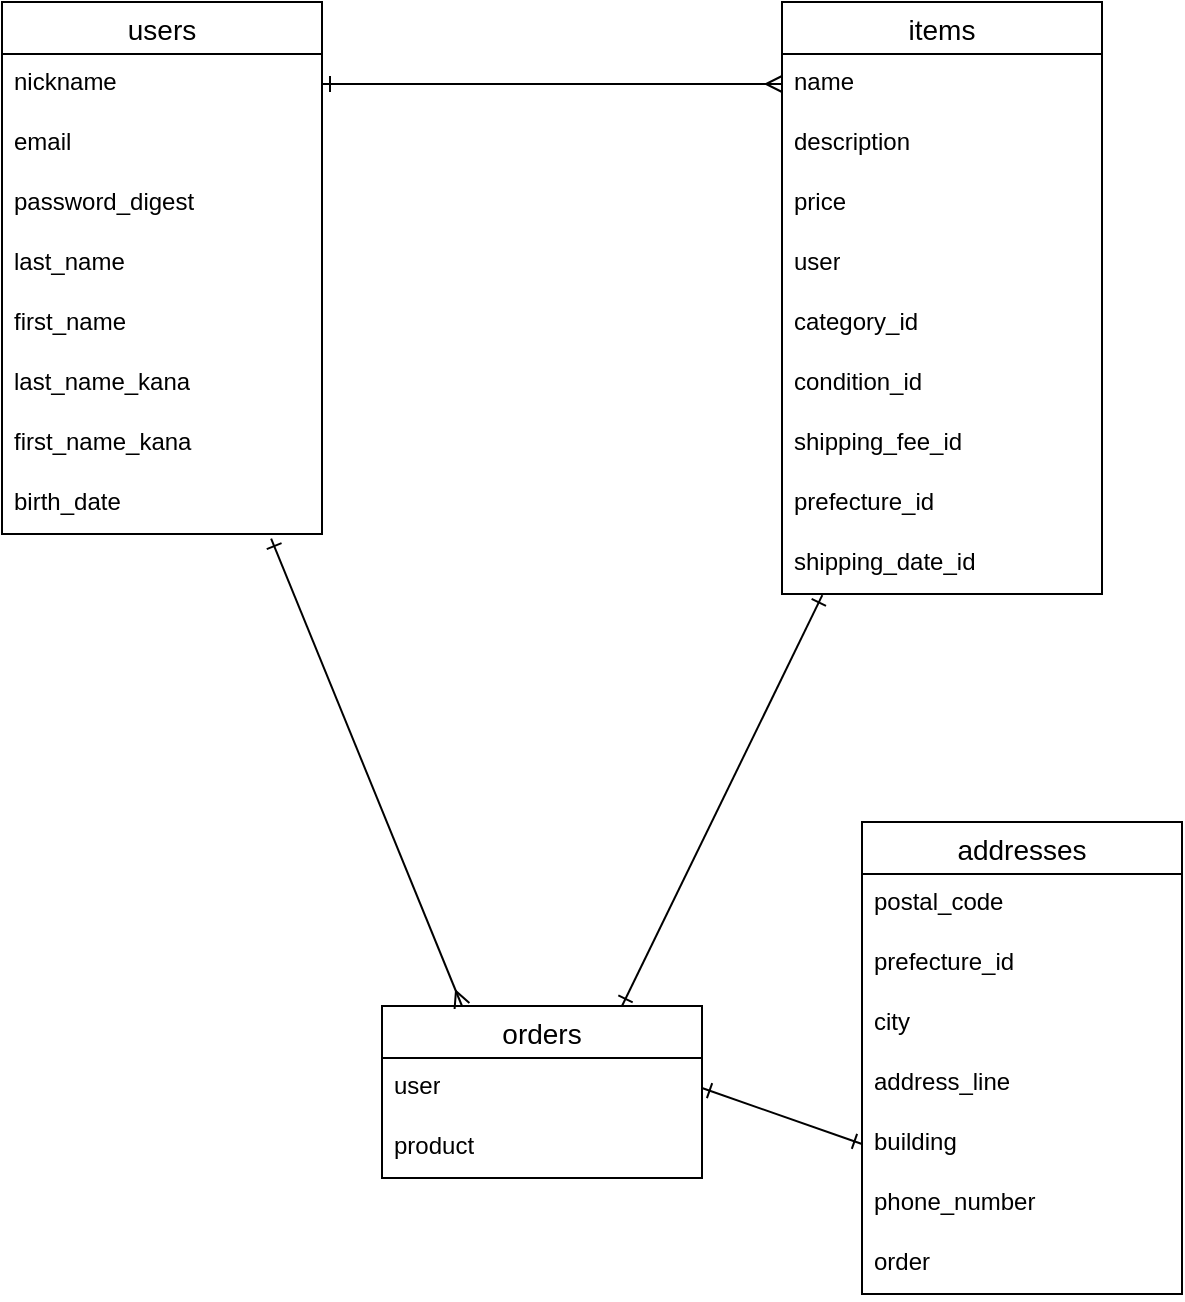 <mxfile>
    <diagram id="xkM_C2LeSFw3h4HvvTWp" name="ページ1">
        <mxGraphModel dx="244" dy="544" grid="1" gridSize="10" guides="1" tooltips="1" connect="1" arrows="1" fold="1" page="1" pageScale="1" pageWidth="827" pageHeight="1169" math="0" shadow="0">
            <root>
                <mxCell id="0"/>
                <mxCell id="1" parent="0"/>
                <mxCell id="vmgTFuF-H7wOigxrBKPv-1" value="users" style="swimlane;fontStyle=0;childLayout=stackLayout;horizontal=1;startSize=26;horizontalStack=0;resizeParent=1;resizeParentMax=0;resizeLast=0;collapsible=1;marginBottom=0;align=center;fontSize=14;" parent="1" vertex="1">
                    <mxGeometry x="80" y="40" width="160" height="266" as="geometry"/>
                </mxCell>
                <mxCell id="vmgTFuF-H7wOigxrBKPv-2" value="nickname" style="text;strokeColor=none;fillColor=none;spacingLeft=4;spacingRight=4;overflow=hidden;rotatable=0;points=[[0,0.5],[1,0.5]];portConstraint=eastwest;fontSize=12;whiteSpace=wrap;html=1;" parent="vmgTFuF-H7wOigxrBKPv-1" vertex="1">
                    <mxGeometry y="26" width="160" height="30" as="geometry"/>
                </mxCell>
                <mxCell id="vmgTFuF-H7wOigxrBKPv-3" value="email" style="text;strokeColor=none;fillColor=none;spacingLeft=4;spacingRight=4;overflow=hidden;rotatable=0;points=[[0,0.5],[1,0.5]];portConstraint=eastwest;fontSize=12;whiteSpace=wrap;html=1;" parent="vmgTFuF-H7wOigxrBKPv-1" vertex="1">
                    <mxGeometry y="56" width="160" height="30" as="geometry"/>
                </mxCell>
                <mxCell id="vmgTFuF-H7wOigxrBKPv-9" value="password_digest" style="text;strokeColor=none;fillColor=none;spacingLeft=4;spacingRight=4;overflow=hidden;rotatable=0;points=[[0,0.5],[1,0.5]];portConstraint=eastwest;fontSize=12;whiteSpace=wrap;html=1;" parent="vmgTFuF-H7wOigxrBKPv-1" vertex="1">
                    <mxGeometry y="86" width="160" height="30" as="geometry"/>
                </mxCell>
                <mxCell id="vmgTFuF-H7wOigxrBKPv-11" value="last_name" style="text;strokeColor=none;fillColor=none;spacingLeft=4;spacingRight=4;overflow=hidden;rotatable=0;points=[[0,0.5],[1,0.5]];portConstraint=eastwest;fontSize=12;whiteSpace=wrap;html=1;" parent="vmgTFuF-H7wOigxrBKPv-1" vertex="1">
                    <mxGeometry y="116" width="160" height="30" as="geometry"/>
                </mxCell>
                <mxCell id="vmgTFuF-H7wOigxrBKPv-12" value="first_name" style="text;strokeColor=none;fillColor=none;spacingLeft=4;spacingRight=4;overflow=hidden;rotatable=0;points=[[0,0.5],[1,0.5]];portConstraint=eastwest;fontSize=12;whiteSpace=wrap;html=1;" parent="vmgTFuF-H7wOigxrBKPv-1" vertex="1">
                    <mxGeometry y="146" width="160" height="30" as="geometry"/>
                </mxCell>
                <mxCell id="vmgTFuF-H7wOigxrBKPv-14" value="last_name_kana" style="text;strokeColor=none;fillColor=none;spacingLeft=4;spacingRight=4;overflow=hidden;rotatable=0;points=[[0,0.5],[1,0.5]];portConstraint=eastwest;fontSize=12;whiteSpace=wrap;html=1;" parent="vmgTFuF-H7wOigxrBKPv-1" vertex="1">
                    <mxGeometry y="176" width="160" height="30" as="geometry"/>
                </mxCell>
                <mxCell id="vmgTFuF-H7wOigxrBKPv-13" value="first_name_kana" style="text;strokeColor=none;fillColor=none;spacingLeft=4;spacingRight=4;overflow=hidden;rotatable=0;points=[[0,0.5],[1,0.5]];portConstraint=eastwest;fontSize=12;whiteSpace=wrap;html=1;" parent="vmgTFuF-H7wOigxrBKPv-1" vertex="1">
                    <mxGeometry y="206" width="160" height="30" as="geometry"/>
                </mxCell>
                <mxCell id="vmgTFuF-H7wOigxrBKPv-4" value="birth_date" style="text;strokeColor=none;fillColor=none;spacingLeft=4;spacingRight=4;overflow=hidden;rotatable=0;points=[[0,0.5],[1,0.5]];portConstraint=eastwest;fontSize=12;whiteSpace=wrap;html=1;" parent="vmgTFuF-H7wOigxrBKPv-1" vertex="1">
                    <mxGeometry y="236" width="160" height="30" as="geometry"/>
                </mxCell>
                <mxCell id="vmgTFuF-H7wOigxrBKPv-15" value="items" style="swimlane;fontStyle=0;childLayout=stackLayout;horizontal=1;startSize=26;horizontalStack=0;resizeParent=1;resizeParentMax=0;resizeLast=0;collapsible=1;marginBottom=0;align=center;fontSize=14;" parent="1" vertex="1">
                    <mxGeometry x="470" y="40" width="160" height="296" as="geometry"/>
                </mxCell>
                <mxCell id="vmgTFuF-H7wOigxrBKPv-18" value="name" style="text;strokeColor=none;fillColor=none;spacingLeft=4;spacingRight=4;overflow=hidden;rotatable=0;points=[[0,0.5],[1,0.5]];portConstraint=eastwest;fontSize=12;whiteSpace=wrap;html=1;" parent="vmgTFuF-H7wOigxrBKPv-15" vertex="1">
                    <mxGeometry y="26" width="160" height="30" as="geometry"/>
                </mxCell>
                <mxCell id="vmgTFuF-H7wOigxrBKPv-19" value="description" style="text;strokeColor=none;fillColor=none;spacingLeft=4;spacingRight=4;overflow=hidden;rotatable=0;points=[[0,0.5],[1,0.5]];portConstraint=eastwest;fontSize=12;whiteSpace=wrap;html=1;" parent="vmgTFuF-H7wOigxrBKPv-15" vertex="1">
                    <mxGeometry y="56" width="160" height="30" as="geometry"/>
                </mxCell>
                <mxCell id="vmgTFuF-H7wOigxrBKPv-17" value="price" style="text;strokeColor=none;fillColor=none;spacingLeft=4;spacingRight=4;overflow=hidden;rotatable=0;points=[[0,0.5],[1,0.5]];portConstraint=eastwest;fontSize=12;whiteSpace=wrap;html=1;" parent="vmgTFuF-H7wOigxrBKPv-15" vertex="1">
                    <mxGeometry y="86" width="160" height="30" as="geometry"/>
                </mxCell>
                <mxCell id="vmgTFuF-H7wOigxrBKPv-39" value="user" style="text;strokeColor=none;fillColor=none;spacingLeft=4;spacingRight=4;overflow=hidden;rotatable=0;points=[[0,0.5],[1,0.5]];portConstraint=eastwest;fontSize=12;whiteSpace=wrap;html=1;" parent="vmgTFuF-H7wOigxrBKPv-15" vertex="1">
                    <mxGeometry y="116" width="160" height="30" as="geometry"/>
                </mxCell>
                <mxCell id="2" value="category_id" style="text;strokeColor=none;fillColor=none;spacingLeft=4;spacingRight=4;overflow=hidden;rotatable=0;points=[[0,0.5],[1,0.5]];portConstraint=eastwest;fontSize=12;whiteSpace=wrap;html=1;" parent="vmgTFuF-H7wOigxrBKPv-15" vertex="1">
                    <mxGeometry y="146" width="160" height="30" as="geometry"/>
                </mxCell>
                <mxCell id="4" value="condition_id" style="text;strokeColor=none;fillColor=none;spacingLeft=4;spacingRight=4;overflow=hidden;rotatable=0;points=[[0,0.5],[1,0.5]];portConstraint=eastwest;fontSize=12;whiteSpace=wrap;html=1;" parent="vmgTFuF-H7wOigxrBKPv-15" vertex="1">
                    <mxGeometry y="176" width="160" height="30" as="geometry"/>
                </mxCell>
                <mxCell id="5" value="shipping_fee_id" style="text;strokeColor=none;fillColor=none;spacingLeft=4;spacingRight=4;overflow=hidden;rotatable=0;points=[[0,0.5],[1,0.5]];portConstraint=eastwest;fontSize=12;whiteSpace=wrap;html=1;" parent="vmgTFuF-H7wOigxrBKPv-15" vertex="1">
                    <mxGeometry y="206" width="160" height="30" as="geometry"/>
                </mxCell>
                <mxCell id="3" value="prefecture_id" style="text;strokeColor=none;fillColor=none;spacingLeft=4;spacingRight=4;overflow=hidden;rotatable=0;points=[[0,0.5],[1,0.5]];portConstraint=eastwest;fontSize=12;whiteSpace=wrap;html=1;" parent="vmgTFuF-H7wOigxrBKPv-15" vertex="1">
                    <mxGeometry y="236" width="160" height="30" as="geometry"/>
                </mxCell>
                <mxCell id="6" value="shipping_date_id" style="text;strokeColor=none;fillColor=none;spacingLeft=4;spacingRight=4;overflow=hidden;rotatable=0;points=[[0,0.5],[1,0.5]];portConstraint=eastwest;fontSize=12;whiteSpace=wrap;html=1;" parent="vmgTFuF-H7wOigxrBKPv-15" vertex="1">
                    <mxGeometry y="266" width="160" height="30" as="geometry"/>
                </mxCell>
                <mxCell id="vmgTFuF-H7wOigxrBKPv-22" value="orders" style="swimlane;fontStyle=0;childLayout=stackLayout;horizontal=1;startSize=26;horizontalStack=0;resizeParent=1;resizeParentMax=0;resizeLast=0;collapsible=1;marginBottom=0;align=center;fontSize=14;" parent="1" vertex="1">
                    <mxGeometry x="270" y="542" width="160" height="86" as="geometry"/>
                </mxCell>
                <mxCell id="vmgTFuF-H7wOigxrBKPv-40" value="user" style="text;strokeColor=none;fillColor=none;spacingLeft=4;spacingRight=4;overflow=hidden;rotatable=0;points=[[0,0.5],[1,0.5]];portConstraint=eastwest;fontSize=12;whiteSpace=wrap;html=1;" parent="vmgTFuF-H7wOigxrBKPv-22" vertex="1">
                    <mxGeometry y="26" width="160" height="30" as="geometry"/>
                </mxCell>
                <mxCell id="vmgTFuF-H7wOigxrBKPv-41" value="product" style="text;strokeColor=none;fillColor=none;spacingLeft=4;spacingRight=4;overflow=hidden;rotatable=0;points=[[0,0.5],[1,0.5]];portConstraint=eastwest;fontSize=12;whiteSpace=wrap;html=1;" parent="vmgTFuF-H7wOigxrBKPv-22" vertex="1">
                    <mxGeometry y="56" width="160" height="30" as="geometry"/>
                </mxCell>
                <mxCell id="vmgTFuF-H7wOigxrBKPv-42" value="addresses" style="swimlane;fontStyle=0;childLayout=stackLayout;horizontal=1;startSize=26;horizontalStack=0;resizeParent=1;resizeParentMax=0;resizeLast=0;collapsible=1;marginBottom=0;align=center;fontSize=14;" parent="1" vertex="1">
                    <mxGeometry x="510" y="450" width="160" height="236" as="geometry"/>
                </mxCell>
                <mxCell id="vmgTFuF-H7wOigxrBKPv-43" value="postal_code" style="text;strokeColor=none;fillColor=none;spacingLeft=4;spacingRight=4;overflow=hidden;rotatable=0;points=[[0,0.5],[1,0.5]];portConstraint=eastwest;fontSize=12;whiteSpace=wrap;html=1;" parent="vmgTFuF-H7wOigxrBKPv-42" vertex="1">
                    <mxGeometry y="26" width="160" height="30" as="geometry"/>
                </mxCell>
                <mxCell id="7" value="prefecture_id" style="text;strokeColor=none;fillColor=none;spacingLeft=4;spacingRight=4;overflow=hidden;rotatable=0;points=[[0,0.5],[1,0.5]];portConstraint=eastwest;fontSize=12;whiteSpace=wrap;html=1;" parent="vmgTFuF-H7wOigxrBKPv-42" vertex="1">
                    <mxGeometry y="56" width="160" height="30" as="geometry"/>
                </mxCell>
                <mxCell id="vmgTFuF-H7wOigxrBKPv-45" value="city" style="text;strokeColor=none;fillColor=none;spacingLeft=4;spacingRight=4;overflow=hidden;rotatable=0;points=[[0,0.5],[1,0.5]];portConstraint=eastwest;fontSize=12;whiteSpace=wrap;html=1;" parent="vmgTFuF-H7wOigxrBKPv-42" vertex="1">
                    <mxGeometry y="86" width="160" height="30" as="geometry"/>
                </mxCell>
                <mxCell id="vmgTFuF-H7wOigxrBKPv-46" value="address_line" style="text;strokeColor=none;fillColor=none;spacingLeft=4;spacingRight=4;overflow=hidden;rotatable=0;points=[[0,0.5],[1,0.5]];portConstraint=eastwest;fontSize=12;whiteSpace=wrap;html=1;" parent="vmgTFuF-H7wOigxrBKPv-42" vertex="1">
                    <mxGeometry y="116" width="160" height="30" as="geometry"/>
                </mxCell>
                <mxCell id="vmgTFuF-H7wOigxrBKPv-47" value="building" style="text;strokeColor=none;fillColor=none;spacingLeft=4;spacingRight=4;overflow=hidden;rotatable=0;points=[[0,0.5],[1,0.5]];portConstraint=eastwest;fontSize=12;whiteSpace=wrap;html=1;" parent="vmgTFuF-H7wOigxrBKPv-42" vertex="1">
                    <mxGeometry y="146" width="160" height="30" as="geometry"/>
                </mxCell>
                <mxCell id="vmgTFuF-H7wOigxrBKPv-48" value="phone_number" style="text;strokeColor=none;fillColor=none;spacingLeft=4;spacingRight=4;overflow=hidden;rotatable=0;points=[[0,0.5],[1,0.5]];portConstraint=eastwest;fontSize=12;whiteSpace=wrap;html=1;" parent="vmgTFuF-H7wOigxrBKPv-42" vertex="1">
                    <mxGeometry y="176" width="160" height="30" as="geometry"/>
                </mxCell>
                <mxCell id="vmgTFuF-H7wOigxrBKPv-53" value="order" style="text;strokeColor=none;fillColor=none;spacingLeft=4;spacingRight=4;overflow=hidden;rotatable=0;points=[[0,0.5],[1,0.5]];portConstraint=eastwest;fontSize=12;whiteSpace=wrap;html=1;" parent="vmgTFuF-H7wOigxrBKPv-42" vertex="1">
                    <mxGeometry y="206" width="160" height="30" as="geometry"/>
                </mxCell>
                <mxCell id="vmgTFuF-H7wOigxrBKPv-49" style="edgeStyle=none;html=1;exitX=1;exitY=0.5;exitDx=0;exitDy=0;entryX=0;entryY=0.5;entryDx=0;entryDy=0;startArrow=ERone;startFill=0;endArrow=ERone;endFill=0;" parent="1" source="vmgTFuF-H7wOigxrBKPv-40" target="vmgTFuF-H7wOigxrBKPv-47" edge="1">
                    <mxGeometry relative="1" as="geometry"/>
                </mxCell>
                <mxCell id="vmgTFuF-H7wOigxrBKPv-51" style="edgeStyle=none;html=1;exitX=0.841;exitY=1.078;exitDx=0;exitDy=0;entryX=0.25;entryY=0;entryDx=0;entryDy=0;startArrow=ERone;startFill=0;endArrow=ERmany;endFill=0;exitPerimeter=0;" parent="1" source="vmgTFuF-H7wOigxrBKPv-4" target="vmgTFuF-H7wOigxrBKPv-22" edge="1">
                    <mxGeometry relative="1" as="geometry"/>
                </mxCell>
                <mxCell id="vmgTFuF-H7wOigxrBKPv-52" style="edgeStyle=none;html=1;entryX=0.75;entryY=0;entryDx=0;entryDy=0;startArrow=ERone;startFill=0;endArrow=ERone;endFill=0;exitX=0.126;exitY=1.019;exitDx=0;exitDy=0;exitPerimeter=0;" parent="1" source="6" target="vmgTFuF-H7wOigxrBKPv-22" edge="1">
                    <mxGeometry relative="1" as="geometry">
                        <mxPoint x="470" y="330" as="sourcePoint"/>
                    </mxGeometry>
                </mxCell>
                <mxCell id="vmgTFuF-H7wOigxrBKPv-81" style="edgeStyle=none;html=1;exitX=1;exitY=0.5;exitDx=0;exitDy=0;entryX=0;entryY=0.5;entryDx=0;entryDy=0;startArrow=ERone;startFill=0;endArrow=ERmany;endFill=0;" parent="1" source="vmgTFuF-H7wOigxrBKPv-2" edge="1">
                    <mxGeometry relative="1" as="geometry">
                        <mxPoint x="470" y="81" as="targetPoint"/>
                    </mxGeometry>
                </mxCell>
            </root>
        </mxGraphModel>
    </diagram>
</mxfile>